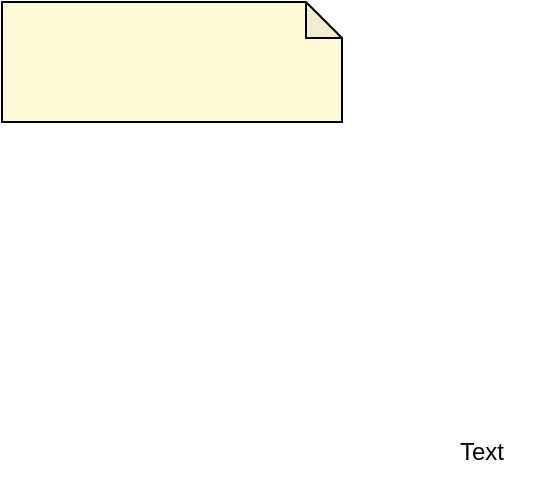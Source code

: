 <mxfile version="20.5.1" type="github">
  <diagram id="TpOZcYtLI7KaRlPRGoSv" name="第 1 页">
    <mxGraphModel dx="1113" dy="1638" grid="1" gridSize="10" guides="1" tooltips="1" connect="1" arrows="1" fold="1" page="1" pageScale="1" pageWidth="827" pageHeight="1169" math="0" shadow="0">
      <root>
        <mxCell id="0" />
        <mxCell id="1" parent="0" />
        <mxCell id="Sxz-JTNLIh5JDEGqnIZ3-5" value="" style="shape=note;whiteSpace=wrap;html=1;backgroundOutline=1;darkOpacity=0.05;fillColor=#FFFBD9;size=18;" vertex="1" parent="1">
          <mxGeometry x="60" y="-1130" width="170" height="60" as="geometry" />
        </mxCell>
        <mxCell id="Sxz-JTNLIh5JDEGqnIZ3-9" value="Text" style="text;html=1;strokeColor=none;fillColor=none;align=center;verticalAlign=middle;whiteSpace=wrap;rounded=0;" vertex="1" parent="1">
          <mxGeometry x="270" y="-920" width="60" height="30" as="geometry" />
        </mxCell>
      </root>
    </mxGraphModel>
  </diagram>
</mxfile>
